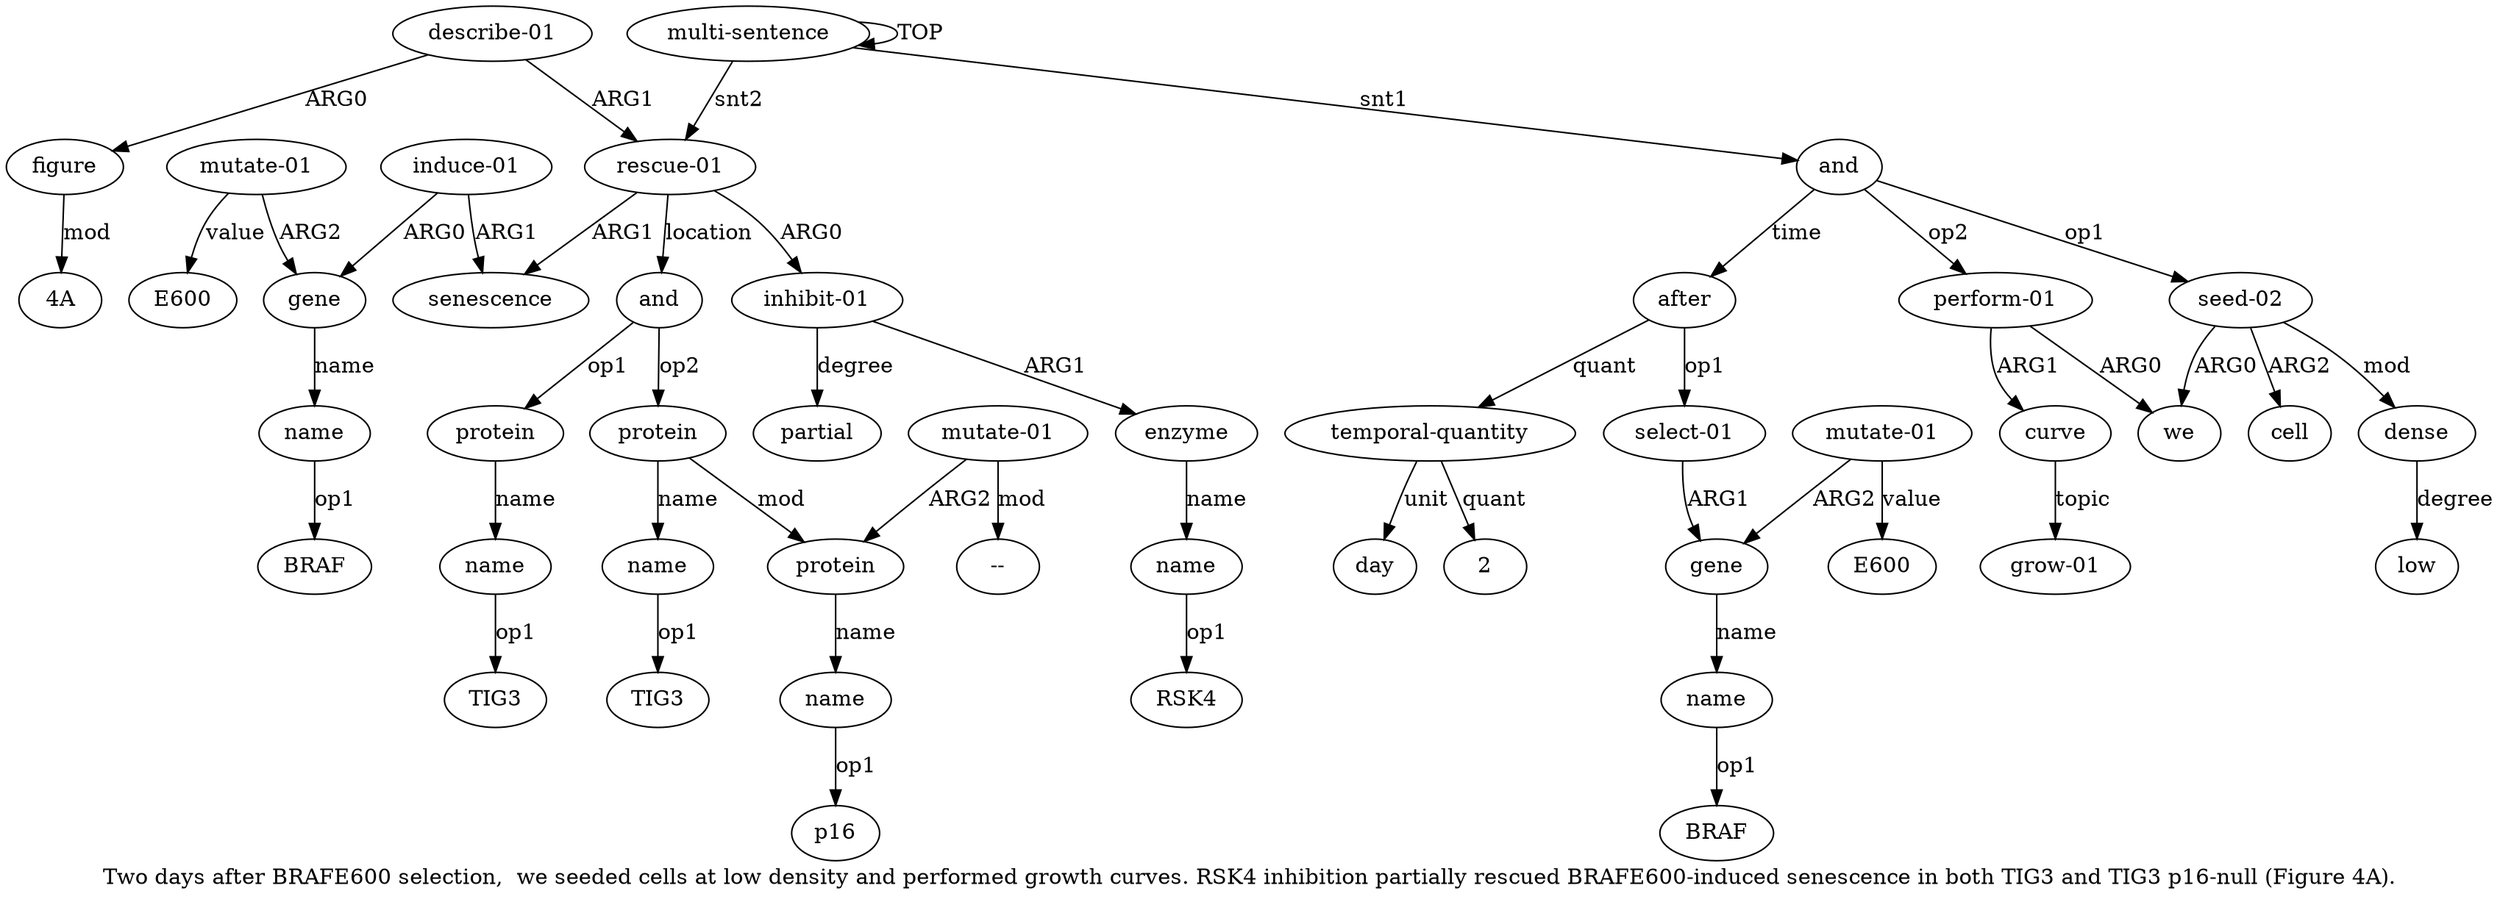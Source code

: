 digraph  {
	graph [label="Two days after BRAFE600 selection,  we seeded cells at low density and performed growth curves. RSK4 inhibition partially rescued \
BRAFE600-induced senescence in both TIG3 and TIG3 p16-null (Figure 4A)."];
	node [label="\N"];
	a20	 [color=black,
		gold_ind=20,
		gold_label=name,
		label=name,
		test_ind=20,
		test_label=name];
	"a20 RSK4"	 [color=black,
		gold_ind=-1,
		gold_label=RSK4,
		label=RSK4,
		test_ind=-1,
		test_label=RSK4];
	a20 -> "a20 RSK4" [key=0,
	color=black,
	gold_label=op1,
	label=op1,
	test_label=op1];
a21 [color=black,
	gold_ind=21,
	gold_label=partial,
	label=partial,
	test_ind=21,
	test_label=partial];
a22 [color=black,
	gold_ind=22,
	gold_label=senescence,
	label=senescence,
	test_ind=22,
	test_label=senescence];
a23 [color=black,
	gold_ind=23,
	gold_label="induce-01",
	label="induce-01",
	test_ind=23,
	test_label="induce-01"];
a23 -> a22 [key=0,
color=black,
gold_label=ARG1,
label=ARG1,
test_label=ARG1];
a24 [color=black,
gold_ind=24,
gold_label=gene,
label=gene,
test_ind=24,
test_label=gene];
a23 -> a24 [key=0,
color=black,
gold_label=ARG0,
label=ARG0,
test_label=ARG0];
a25 [color=black,
gold_ind=25,
gold_label=name,
label=name,
test_ind=25,
test_label=name];
a24 -> a25 [key=0,
color=black,
gold_label=name,
label=name,
test_label=name];
"a25 BRAF" [color=black,
gold_ind=-1,
gold_label=BRAF,
label=BRAF,
test_ind=-1,
test_label=BRAF];
a25 -> "a25 BRAF" [key=0,
color=black,
gold_label=op1,
label=op1,
test_label=op1];
a26 [color=black,
gold_ind=26,
gold_label="mutate-01",
label="mutate-01",
test_ind=26,
test_label="mutate-01"];
a26 -> a24 [key=0,
color=black,
gold_label=ARG2,
label=ARG2,
test_label=ARG2];
"a26 E600" [color=black,
gold_ind=-1,
gold_label=E600,
label=E600,
test_ind=-1,
test_label=E600];
a26 -> "a26 E600" [key=0,
color=black,
gold_label=value,
label=value,
test_label=value];
a27 [color=black,
gold_ind=27,
gold_label=and,
label=and,
test_ind=27,
test_label=and];
a28 [color=black,
gold_ind=28,
gold_label=protein,
label=protein,
test_ind=28,
test_label=protein];
a27 -> a28 [key=0,
color=black,
gold_label=op1,
label=op1,
test_label=op1];
a30 [color=black,
gold_ind=30,
gold_label=protein,
label=protein,
test_ind=30,
test_label=protein];
a27 -> a30 [key=0,
color=black,
gold_label=op2,
label=op2,
test_label=op2];
a29 [color=black,
gold_ind=29,
gold_label=name,
label=name,
test_ind=29,
test_label=name];
a28 -> a29 [key=0,
color=black,
gold_label=name,
label=name,
test_label=name];
"a29 TIG3" [color=black,
gold_ind=-1,
gold_label=TIG3,
label=TIG3,
test_ind=-1,
test_label=TIG3];
a29 -> "a29 TIG3" [key=0,
color=black,
gold_label=op1,
label=op1,
test_label=op1];
"a15 2" [color=black,
gold_ind=-1,
gold_label=2,
label=2,
test_ind=-1,
test_label=2];
a31 [color=black,
gold_ind=31,
gold_label=name,
label=name,
test_ind=31,
test_label=name];
"a31 TIG3" [color=black,
gold_ind=-1,
gold_label=TIG3,
label=TIG3,
test_ind=-1,
test_label=TIG3];
a31 -> "a31 TIG3" [key=0,
color=black,
gold_label=op1,
label=op1,
test_label=op1];
a30 -> a31 [key=0,
color=black,
gold_label=name,
label=name,
test_label=name];
a32 [color=black,
gold_ind=32,
gold_label=protein,
label=protein,
test_ind=32,
test_label=protein];
a30 -> a32 [key=0,
color=black,
gold_label=mod,
label=mod,
test_label=mod];
"a36 4A" [color=black,
gold_ind=-1,
gold_label="4A",
label="4A",
test_ind=-1,
test_label="4A"];
"a33 p16" [color=black,
gold_ind=-1,
gold_label=p16,
label=p16,
test_ind=-1,
test_label=p16];
a36 [color=black,
gold_ind=36,
gold_label=figure,
label=figure,
test_ind=36,
test_label=figure];
a36 -> "a36 4A" [key=0,
color=black,
gold_label=mod,
label=mod,
test_label=mod];
a33 [color=black,
gold_ind=33,
gold_label=name,
label=name,
test_ind=33,
test_label=name];
a33 -> "a33 p16" [key=0,
color=black,
gold_label=op1,
label=op1,
test_label=op1];
"a14 E600" [color=black,
gold_ind=-1,
gold_label=E600,
label=E600,
test_ind=-1,
test_label=E600];
a35 [color=black,
gold_ind=35,
gold_label="describe-01",
label="describe-01",
test_ind=35,
test_label="describe-01"];
a35 -> a36 [key=0,
color=black,
gold_label=ARG0,
label=ARG0,
test_label=ARG0];
a17 [color=black,
gold_ind=17,
gold_label="rescue-01",
label="rescue-01",
test_ind=17,
test_label="rescue-01"];
a35 -> a17 [key=0,
color=black,
gold_label=ARG1,
label=ARG1,
test_label=ARG1];
a34 [color=black,
gold_ind=34,
gold_label="mutate-01",
label="mutate-01",
test_ind=34,
test_label="mutate-01"];
a34 -> a32 [key=0,
color=black,
gold_label=ARG2,
label=ARG2,
test_label=ARG2];
"a34 --" [color=black,
gold_ind=-1,
gold_label="--",
label="--",
test_ind=-1,
test_label="--"];
a34 -> "a34 --" [key=0,
color=black,
gold_label=mod,
label=mod,
test_label=mod];
a32 -> a33 [key=0,
color=black,
gold_label=name,
label=name,
test_label=name];
a15 [color=black,
gold_ind=15,
gold_label="temporal-quantity",
label="temporal-quantity",
test_ind=15,
test_label="temporal-quantity"];
a15 -> "a15 2" [key=0,
color=black,
gold_label=quant,
label=quant,
test_label=quant];
a16 [color=black,
gold_ind=16,
gold_label=day,
label=day,
test_ind=16,
test_label=day];
a15 -> a16 [key=0,
color=black,
gold_label=unit,
label=unit,
test_label=unit];
a14 [color=black,
gold_ind=14,
gold_label="mutate-01",
label="mutate-01",
test_ind=14,
test_label="mutate-01"];
a14 -> "a14 E600" [key=0,
color=black,
gold_label=value,
label=value,
test_label=value];
a12 [color=black,
gold_ind=12,
gold_label=gene,
label=gene,
test_ind=12,
test_label=gene];
a14 -> a12 [key=0,
color=black,
gold_label=ARG2,
label=ARG2,
test_label=ARG2];
a17 -> a22 [key=0,
color=black,
gold_label=ARG1,
label=ARG1,
test_label=ARG1];
a17 -> a27 [key=0,
color=black,
gold_label=location,
label=location,
test_label=location];
a18 [color=black,
gold_ind=18,
gold_label="inhibit-01",
label="inhibit-01",
test_ind=18,
test_label="inhibit-01"];
a17 -> a18 [key=0,
color=black,
gold_label=ARG0,
label=ARG0,
test_label=ARG0];
a11 [color=black,
gold_ind=11,
gold_label="select-01",
label="select-01",
test_ind=11,
test_label="select-01"];
a11 -> a12 [key=0,
color=black,
gold_label=ARG1,
label=ARG1,
test_label=ARG1];
a10 [color=black,
gold_ind=10,
gold_label=after,
label=after,
test_ind=10,
test_label=after];
a10 -> a15 [key=0,
color=black,
gold_label=quant,
label=quant,
test_label=quant];
a10 -> a11 [key=0,
color=black,
gold_label=op1,
label=op1,
test_label=op1];
a13 [color=black,
gold_ind=13,
gold_label=name,
label=name,
test_ind=13,
test_label=name];
"a13 BRAF" [color=black,
gold_ind=-1,
gold_label=BRAF,
label=BRAF,
test_ind=-1,
test_label=BRAF];
a13 -> "a13 BRAF" [key=0,
color=black,
gold_label=op1,
label=op1,
test_label=op1];
a12 -> a13 [key=0,
color=black,
gold_label=name,
label=name,
test_label=name];
a19 [color=black,
gold_ind=19,
gold_label=enzyme,
label=enzyme,
test_ind=19,
test_label=enzyme];
a19 -> a20 [key=0,
color=black,
gold_label=name,
label=name,
test_label=name];
a18 -> a21 [key=0,
color=black,
gold_label=degree,
label=degree,
test_label=degree];
a18 -> a19 [key=0,
color=black,
gold_label=ARG1,
label=ARG1,
test_label=ARG1];
a1 [color=black,
gold_ind=1,
gold_label=and,
label=and,
test_ind=1,
test_label=and];
a1 -> a10 [key=0,
color=black,
gold_label=time,
label=time,
test_label=time];
a2 [color=black,
gold_ind=2,
gold_label="seed-02",
label="seed-02",
test_ind=2,
test_label="seed-02"];
a1 -> a2 [key=0,
color=black,
gold_label=op1,
label=op1,
test_label=op1];
a7 [color=black,
gold_ind=7,
gold_label="perform-01",
label="perform-01",
test_ind=7,
test_label="perform-01"];
a1 -> a7 [key=0,
color=black,
gold_label=op2,
label=op2,
test_label=op2];
a0 [color=black,
gold_ind=0,
gold_label="multi-sentence",
label="multi-sentence",
test_ind=0,
test_label="multi-sentence"];
a0 -> a17 [key=0,
color=black,
gold_label=snt2,
label=snt2,
test_label=snt2];
a0 -> a1 [key=0,
color=black,
gold_label=snt1,
label=snt1,
test_label=snt1];
a0 -> a0 [key=0,
color=black,
gold_label=TOP,
label=TOP,
test_label=TOP];
a3 [color=black,
gold_ind=3,
gold_label=we,
label=we,
test_ind=3,
test_label=we];
a2 -> a3 [key=0,
color=black,
gold_label=ARG0,
label=ARG0,
test_label=ARG0];
a5 [color=black,
gold_ind=5,
gold_label=dense,
label=dense,
test_ind=5,
test_label=dense];
a2 -> a5 [key=0,
color=black,
gold_label=mod,
label=mod,
test_label=mod];
a4 [color=black,
gold_ind=4,
gold_label=cell,
label=cell,
test_ind=4,
test_label=cell];
a2 -> a4 [key=0,
color=black,
gold_label=ARG2,
label=ARG2,
test_label=ARG2];
a6 [color=black,
gold_ind=6,
gold_label=low,
label=low,
test_ind=6,
test_label=low];
a5 -> a6 [key=0,
color=black,
gold_label=degree,
label=degree,
test_label=degree];
a7 -> a3 [key=0,
color=black,
gold_label=ARG0,
label=ARG0,
test_label=ARG0];
a8 [color=black,
gold_ind=8,
gold_label=curve,
label=curve,
test_ind=8,
test_label=curve];
a7 -> a8 [key=0,
color=black,
gold_label=ARG1,
label=ARG1,
test_label=ARG1];
a9 [color=black,
gold_ind=9,
gold_label="grow-01",
label="grow-01",
test_ind=9,
test_label="grow-01"];
a8 -> a9 [key=0,
color=black,
gold_label=topic,
label=topic,
test_label=topic];
}
